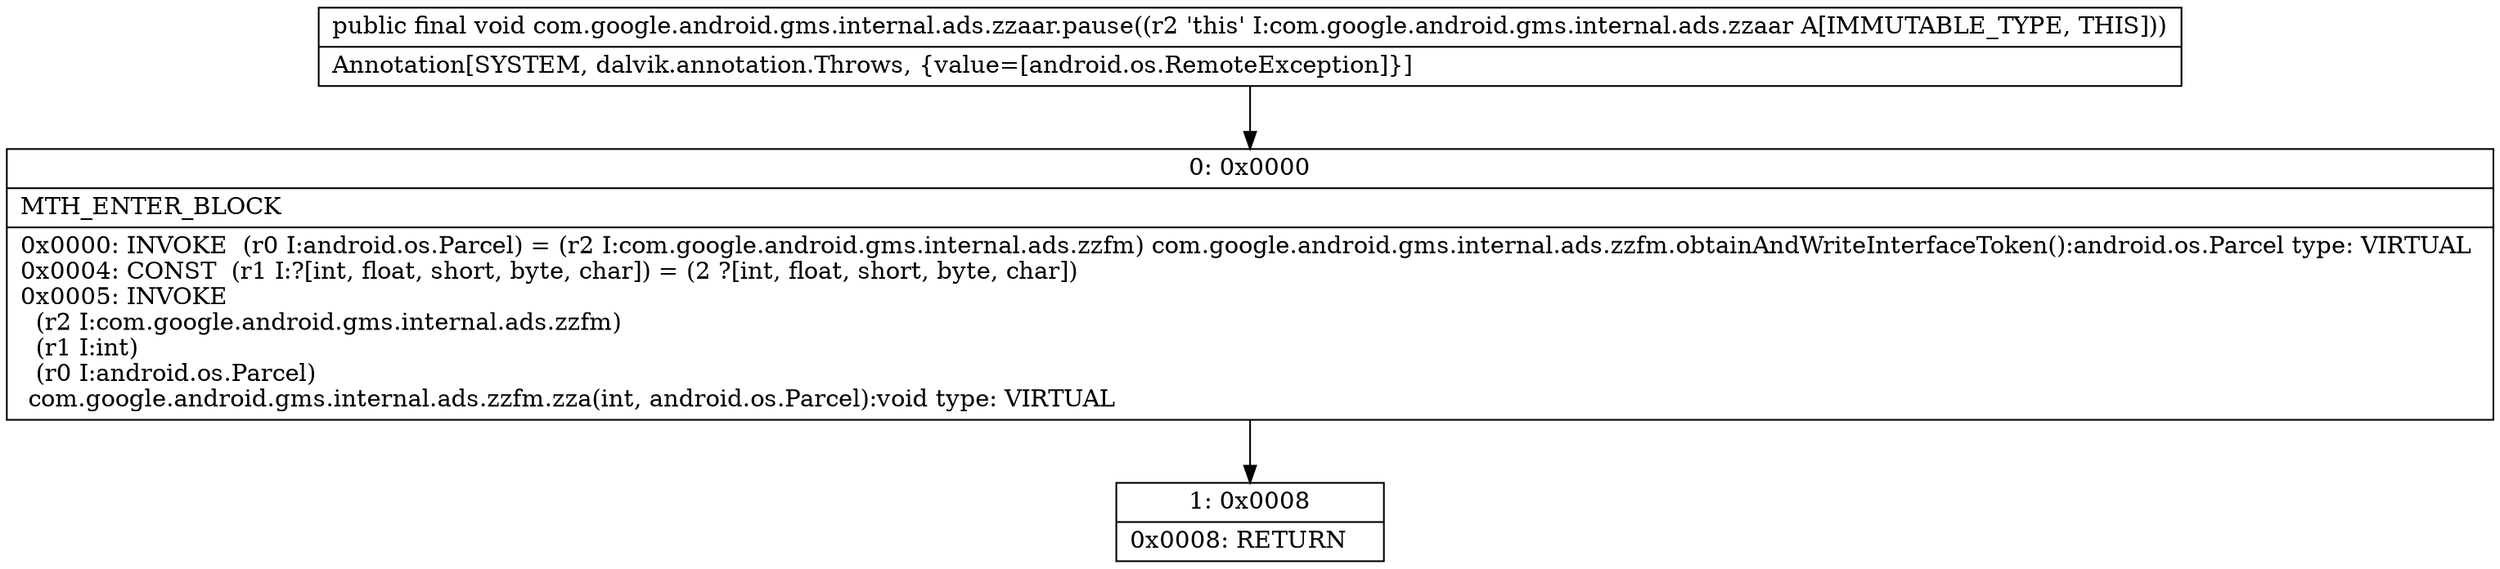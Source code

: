 digraph "CFG forcom.google.android.gms.internal.ads.zzaar.pause()V" {
Node_0 [shape=record,label="{0\:\ 0x0000|MTH_ENTER_BLOCK\l|0x0000: INVOKE  (r0 I:android.os.Parcel) = (r2 I:com.google.android.gms.internal.ads.zzfm) com.google.android.gms.internal.ads.zzfm.obtainAndWriteInterfaceToken():android.os.Parcel type: VIRTUAL \l0x0004: CONST  (r1 I:?[int, float, short, byte, char]) = (2 ?[int, float, short, byte, char]) \l0x0005: INVOKE  \l  (r2 I:com.google.android.gms.internal.ads.zzfm)\l  (r1 I:int)\l  (r0 I:android.os.Parcel)\l com.google.android.gms.internal.ads.zzfm.zza(int, android.os.Parcel):void type: VIRTUAL \l}"];
Node_1 [shape=record,label="{1\:\ 0x0008|0x0008: RETURN   \l}"];
MethodNode[shape=record,label="{public final void com.google.android.gms.internal.ads.zzaar.pause((r2 'this' I:com.google.android.gms.internal.ads.zzaar A[IMMUTABLE_TYPE, THIS]))  | Annotation[SYSTEM, dalvik.annotation.Throws, \{value=[android.os.RemoteException]\}]\l}"];
MethodNode -> Node_0;
Node_0 -> Node_1;
}

